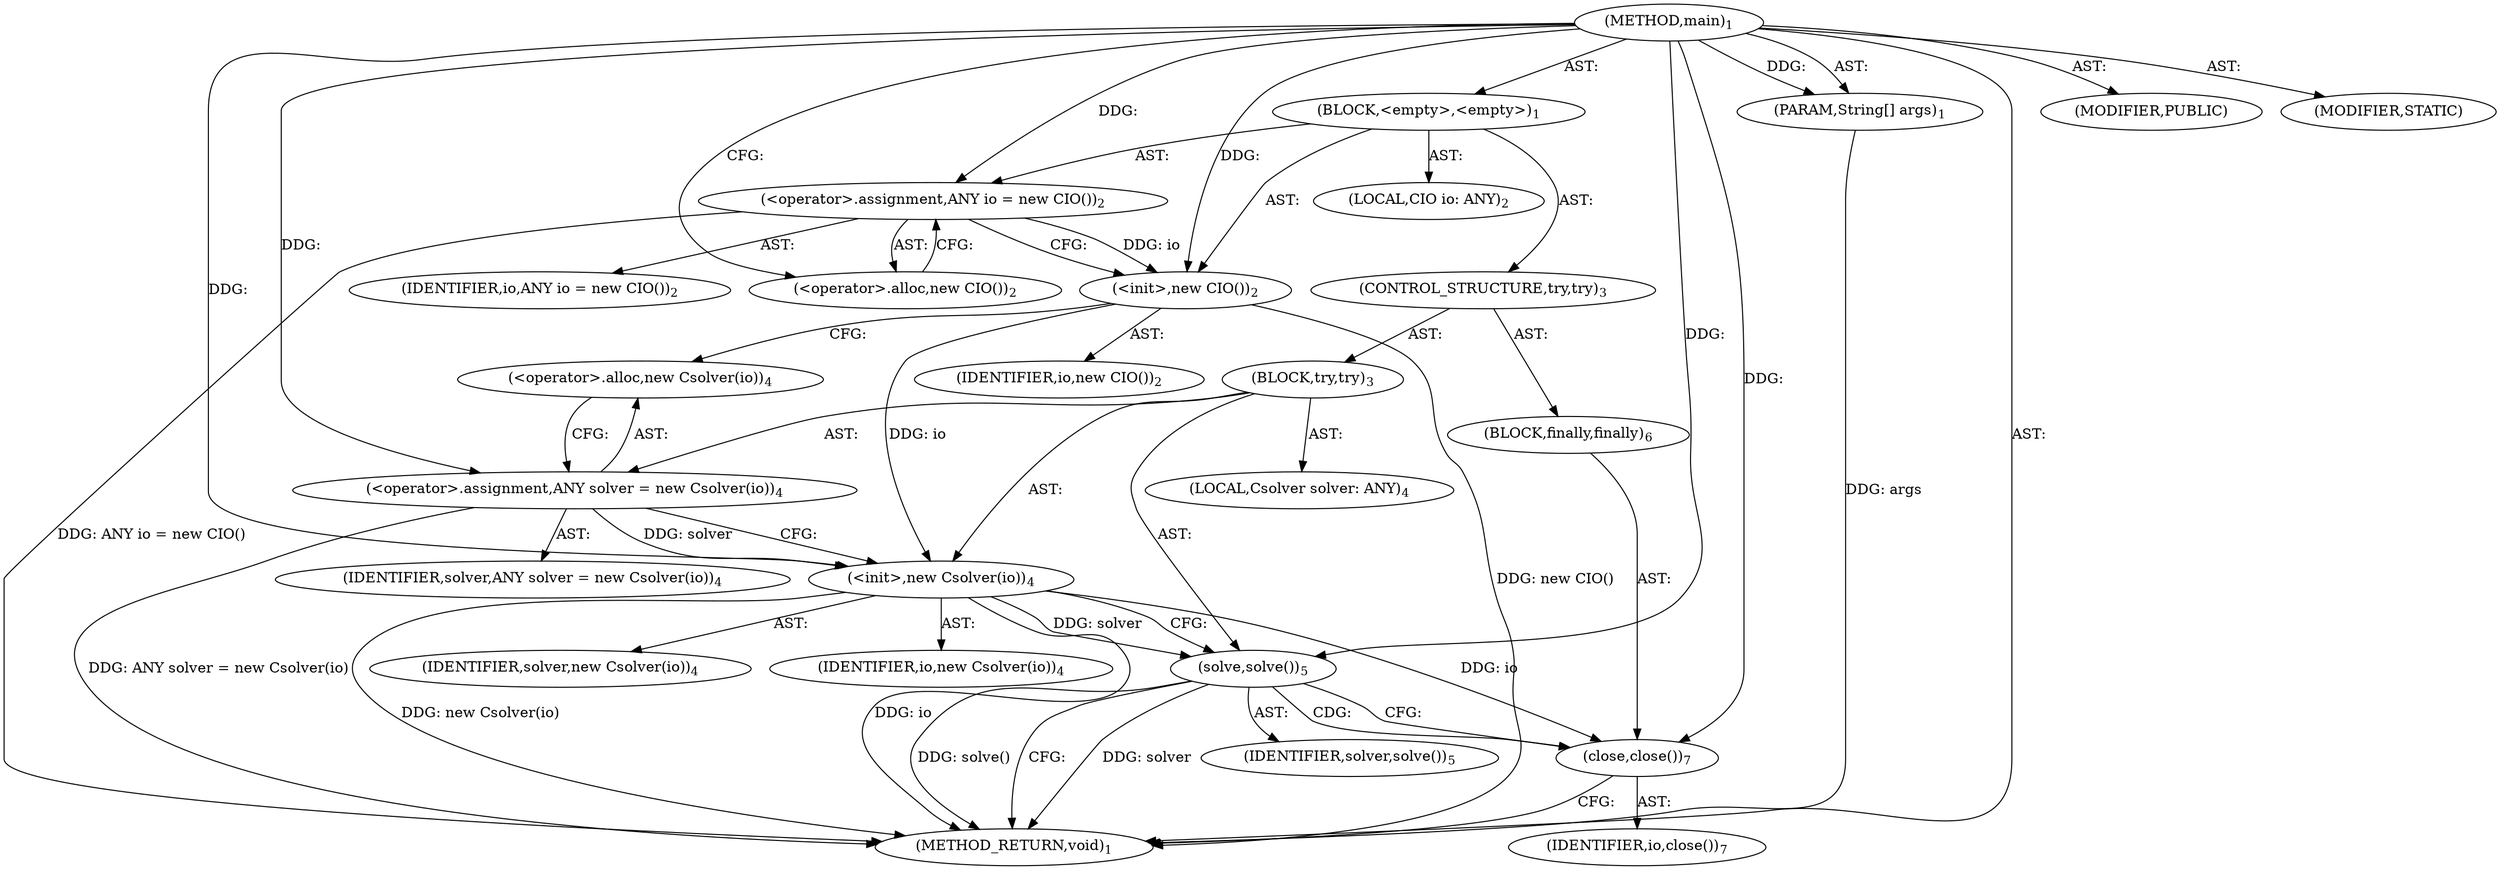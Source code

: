 digraph "main" {  
"21" [label = <(METHOD,main)<SUB>1</SUB>> ]
"22" [label = <(PARAM,String[] args)<SUB>1</SUB>> ]
"23" [label = <(BLOCK,&lt;empty&gt;,&lt;empty&gt;)<SUB>1</SUB>> ]
"4" [label = <(LOCAL,CIO io: ANY)<SUB>2</SUB>> ]
"24" [label = <(&lt;operator&gt;.assignment,ANY io = new CIO())<SUB>2</SUB>> ]
"25" [label = <(IDENTIFIER,io,ANY io = new CIO())<SUB>2</SUB>> ]
"26" [label = <(&lt;operator&gt;.alloc,new CIO())<SUB>2</SUB>> ]
"27" [label = <(&lt;init&gt;,new CIO())<SUB>2</SUB>> ]
"3" [label = <(IDENTIFIER,io,new CIO())<SUB>2</SUB>> ]
"28" [label = <(CONTROL_STRUCTURE,try,try)<SUB>3</SUB>> ]
"29" [label = <(BLOCK,try,try)<SUB>3</SUB>> ]
"6" [label = <(LOCAL,Csolver solver: ANY)<SUB>4</SUB>> ]
"30" [label = <(&lt;operator&gt;.assignment,ANY solver = new Csolver(io))<SUB>4</SUB>> ]
"31" [label = <(IDENTIFIER,solver,ANY solver = new Csolver(io))<SUB>4</SUB>> ]
"32" [label = <(&lt;operator&gt;.alloc,new Csolver(io))<SUB>4</SUB>> ]
"33" [label = <(&lt;init&gt;,new Csolver(io))<SUB>4</SUB>> ]
"5" [label = <(IDENTIFIER,solver,new Csolver(io))<SUB>4</SUB>> ]
"34" [label = <(IDENTIFIER,io,new Csolver(io))<SUB>4</SUB>> ]
"35" [label = <(solve,solve())<SUB>5</SUB>> ]
"36" [label = <(IDENTIFIER,solver,solve())<SUB>5</SUB>> ]
"37" [label = <(BLOCK,finally,finally)<SUB>6</SUB>> ]
"38" [label = <(close,close())<SUB>7</SUB>> ]
"39" [label = <(IDENTIFIER,io,close())<SUB>7</SUB>> ]
"40" [label = <(MODIFIER,PUBLIC)> ]
"41" [label = <(MODIFIER,STATIC)> ]
"42" [label = <(METHOD_RETURN,void)<SUB>1</SUB>> ]
  "21" -> "22"  [ label = "AST: "] 
  "21" -> "23"  [ label = "AST: "] 
  "21" -> "40"  [ label = "AST: "] 
  "21" -> "41"  [ label = "AST: "] 
  "21" -> "42"  [ label = "AST: "] 
  "23" -> "4"  [ label = "AST: "] 
  "23" -> "24"  [ label = "AST: "] 
  "23" -> "27"  [ label = "AST: "] 
  "23" -> "28"  [ label = "AST: "] 
  "24" -> "25"  [ label = "AST: "] 
  "24" -> "26"  [ label = "AST: "] 
  "27" -> "3"  [ label = "AST: "] 
  "28" -> "29"  [ label = "AST: "] 
  "28" -> "37"  [ label = "AST: "] 
  "29" -> "6"  [ label = "AST: "] 
  "29" -> "30"  [ label = "AST: "] 
  "29" -> "33"  [ label = "AST: "] 
  "29" -> "35"  [ label = "AST: "] 
  "30" -> "31"  [ label = "AST: "] 
  "30" -> "32"  [ label = "AST: "] 
  "33" -> "5"  [ label = "AST: "] 
  "33" -> "34"  [ label = "AST: "] 
  "35" -> "36"  [ label = "AST: "] 
  "37" -> "38"  [ label = "AST: "] 
  "38" -> "39"  [ label = "AST: "] 
  "24" -> "27"  [ label = "CFG: "] 
  "27" -> "32"  [ label = "CFG: "] 
  "26" -> "24"  [ label = "CFG: "] 
  "30" -> "33"  [ label = "CFG: "] 
  "33" -> "35"  [ label = "CFG: "] 
  "35" -> "42"  [ label = "CFG: "] 
  "35" -> "38"  [ label = "CFG: "] 
  "38" -> "42"  [ label = "CFG: "] 
  "32" -> "30"  [ label = "CFG: "] 
  "21" -> "26"  [ label = "CFG: "] 
  "22" -> "42"  [ label = "DDG: args"] 
  "24" -> "42"  [ label = "DDG: ANY io = new CIO()"] 
  "27" -> "42"  [ label = "DDG: new CIO()"] 
  "30" -> "42"  [ label = "DDG: ANY solver = new Csolver(io)"] 
  "33" -> "42"  [ label = "DDG: io"] 
  "33" -> "42"  [ label = "DDG: new Csolver(io)"] 
  "35" -> "42"  [ label = "DDG: solver"] 
  "35" -> "42"  [ label = "DDG: solve()"] 
  "21" -> "22"  [ label = "DDG: "] 
  "21" -> "24"  [ label = "DDG: "] 
  "24" -> "27"  [ label = "DDG: io"] 
  "21" -> "27"  [ label = "DDG: "] 
  "21" -> "30"  [ label = "DDG: "] 
  "30" -> "33"  [ label = "DDG: solver"] 
  "21" -> "33"  [ label = "DDG: "] 
  "27" -> "33"  [ label = "DDG: io"] 
  "33" -> "35"  [ label = "DDG: solver"] 
  "21" -> "35"  [ label = "DDG: "] 
  "33" -> "38"  [ label = "DDG: io"] 
  "21" -> "38"  [ label = "DDG: "] 
  "35" -> "38"  [ label = "CDG: "] 
}
